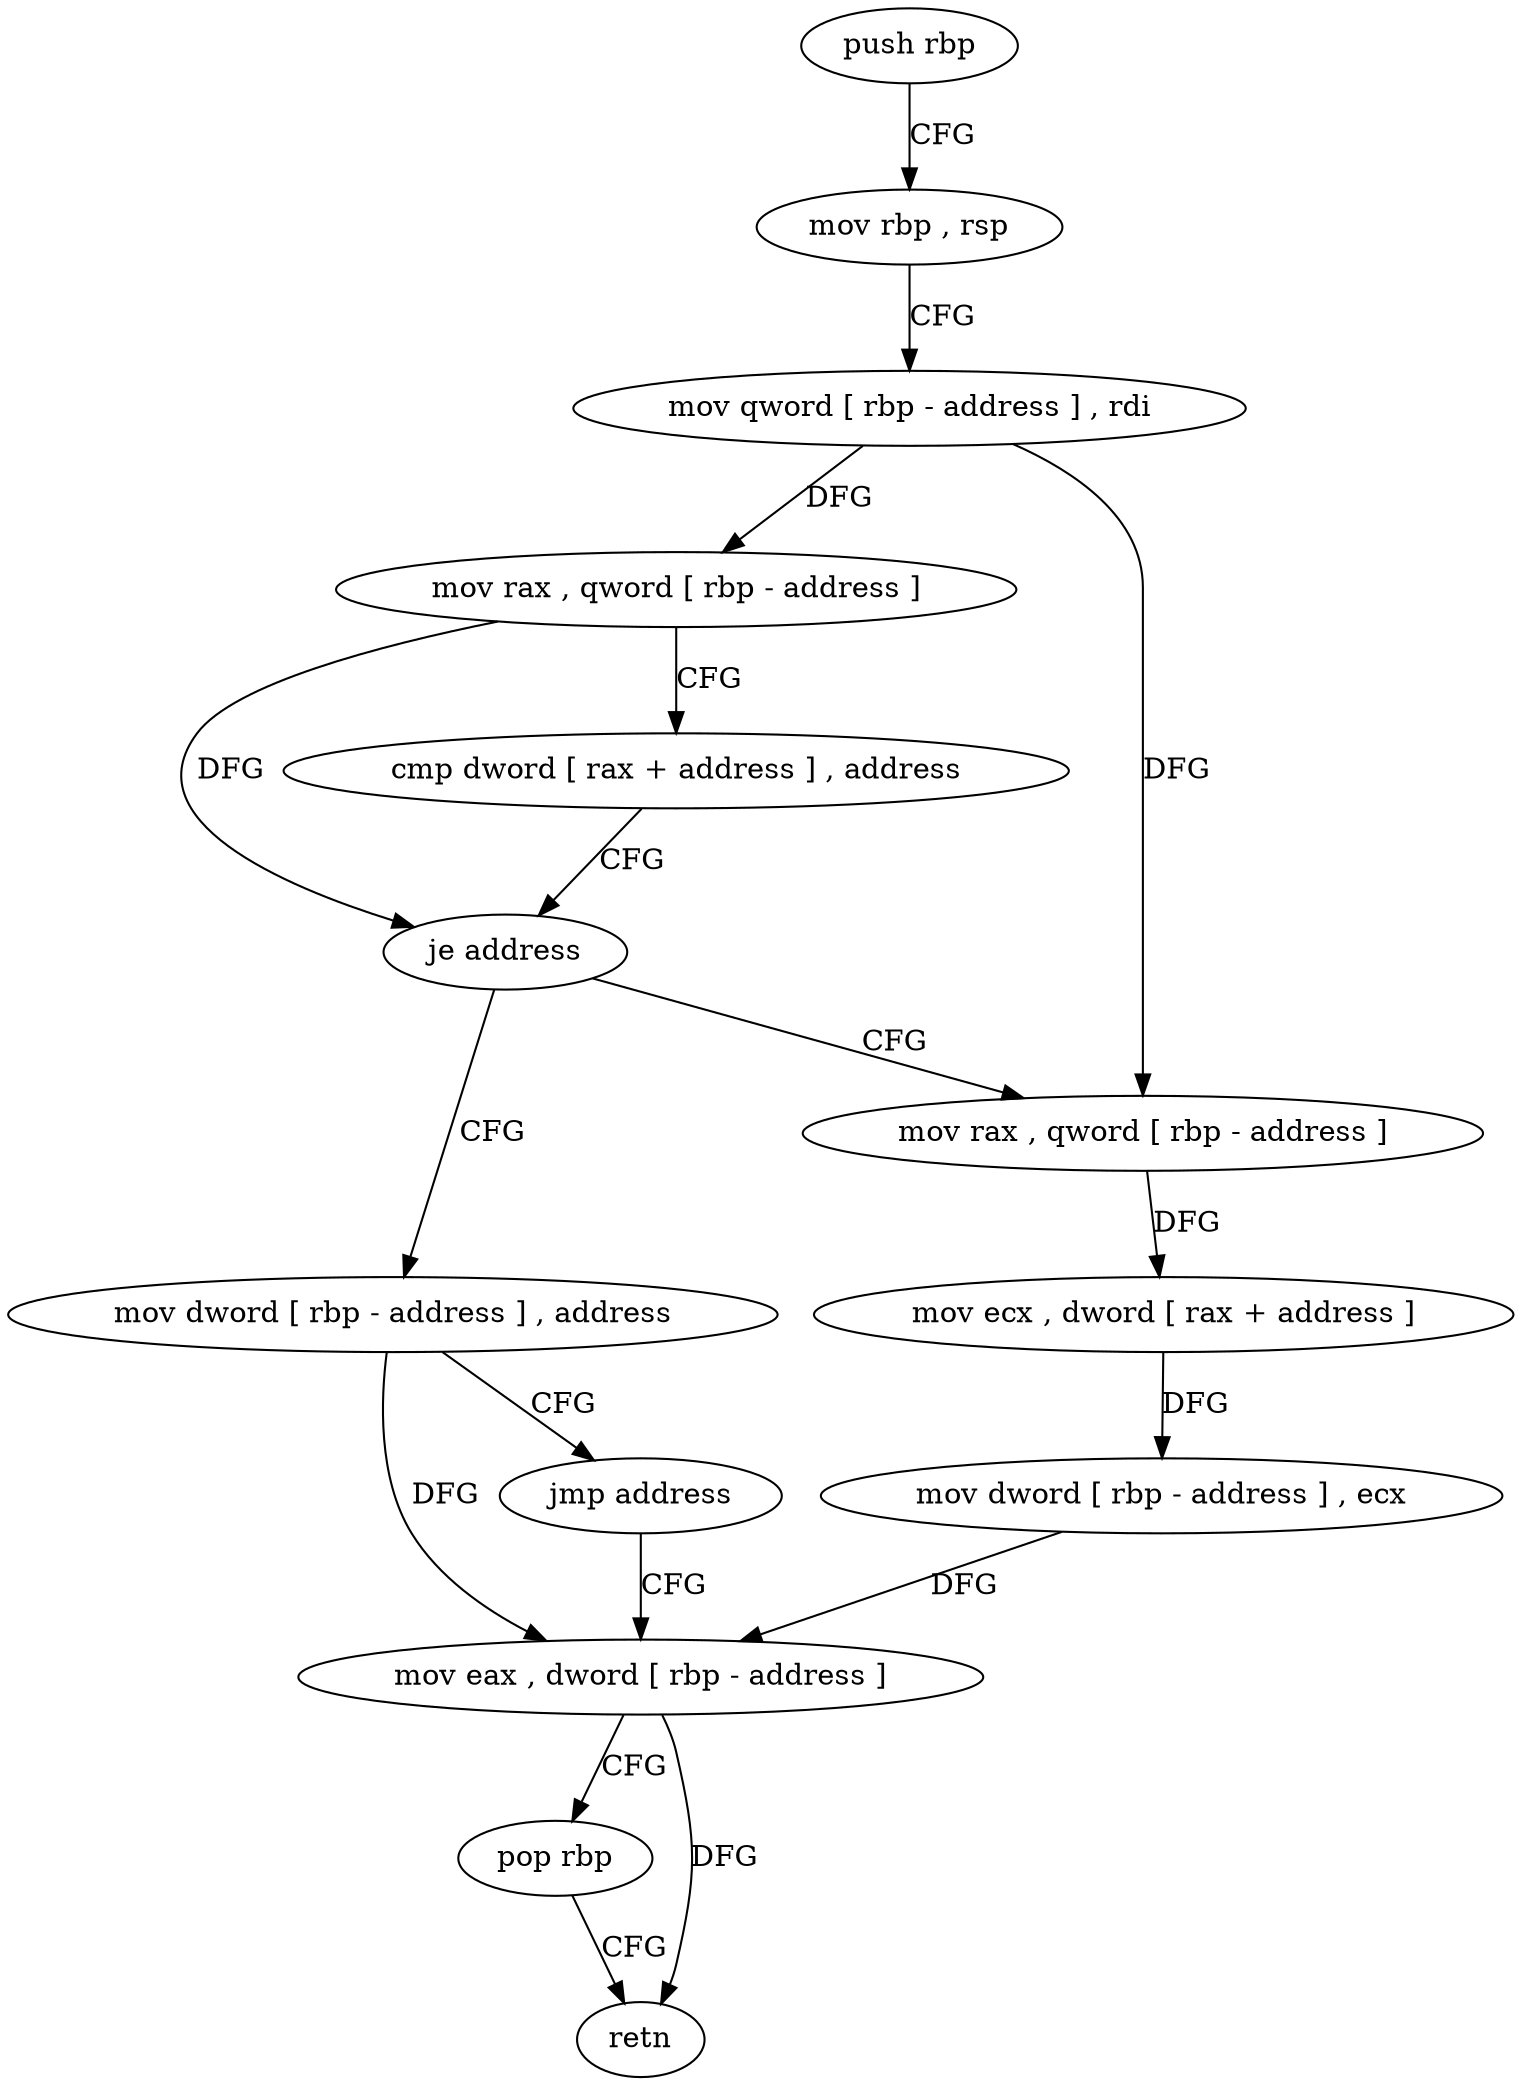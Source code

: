 digraph "func" {
"188096" [label = "push rbp" ]
"188097" [label = "mov rbp , rsp" ]
"188100" [label = "mov qword [ rbp - address ] , rdi" ]
"188104" [label = "mov rax , qword [ rbp - address ]" ]
"188108" [label = "cmp dword [ rax + address ] , address" ]
"188112" [label = "je address" ]
"188130" [label = "mov rax , qword [ rbp - address ]" ]
"188118" [label = "mov dword [ rbp - address ] , address" ]
"188134" [label = "mov ecx , dword [ rax + address ]" ]
"188137" [label = "mov dword [ rbp - address ] , ecx" ]
"188140" [label = "mov eax , dword [ rbp - address ]" ]
"188125" [label = "jmp address" ]
"188143" [label = "pop rbp" ]
"188144" [label = "retn" ]
"188096" -> "188097" [ label = "CFG" ]
"188097" -> "188100" [ label = "CFG" ]
"188100" -> "188104" [ label = "DFG" ]
"188100" -> "188130" [ label = "DFG" ]
"188104" -> "188108" [ label = "CFG" ]
"188104" -> "188112" [ label = "DFG" ]
"188108" -> "188112" [ label = "CFG" ]
"188112" -> "188130" [ label = "CFG" ]
"188112" -> "188118" [ label = "CFG" ]
"188130" -> "188134" [ label = "DFG" ]
"188118" -> "188125" [ label = "CFG" ]
"188118" -> "188140" [ label = "DFG" ]
"188134" -> "188137" [ label = "DFG" ]
"188137" -> "188140" [ label = "DFG" ]
"188140" -> "188143" [ label = "CFG" ]
"188140" -> "188144" [ label = "DFG" ]
"188125" -> "188140" [ label = "CFG" ]
"188143" -> "188144" [ label = "CFG" ]
}
